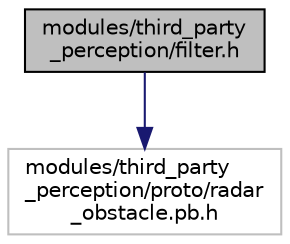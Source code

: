 digraph "modules/third_party_perception/filter.h"
{
  edge [fontname="Helvetica",fontsize="10",labelfontname="Helvetica",labelfontsize="10"];
  node [fontname="Helvetica",fontsize="10",shape=record];
  Node0 [label="modules/third_party\l_perception/filter.h",height=0.2,width=0.4,color="black", fillcolor="grey75", style="filled", fontcolor="black"];
  Node0 -> Node1 [color="midnightblue",fontsize="10",style="solid",fontname="Helvetica"];
  Node1 [label="modules/third_party\l_perception/proto/radar\l_obstacle.pb.h",height=0.2,width=0.4,color="grey75", fillcolor="white", style="filled"];
}
